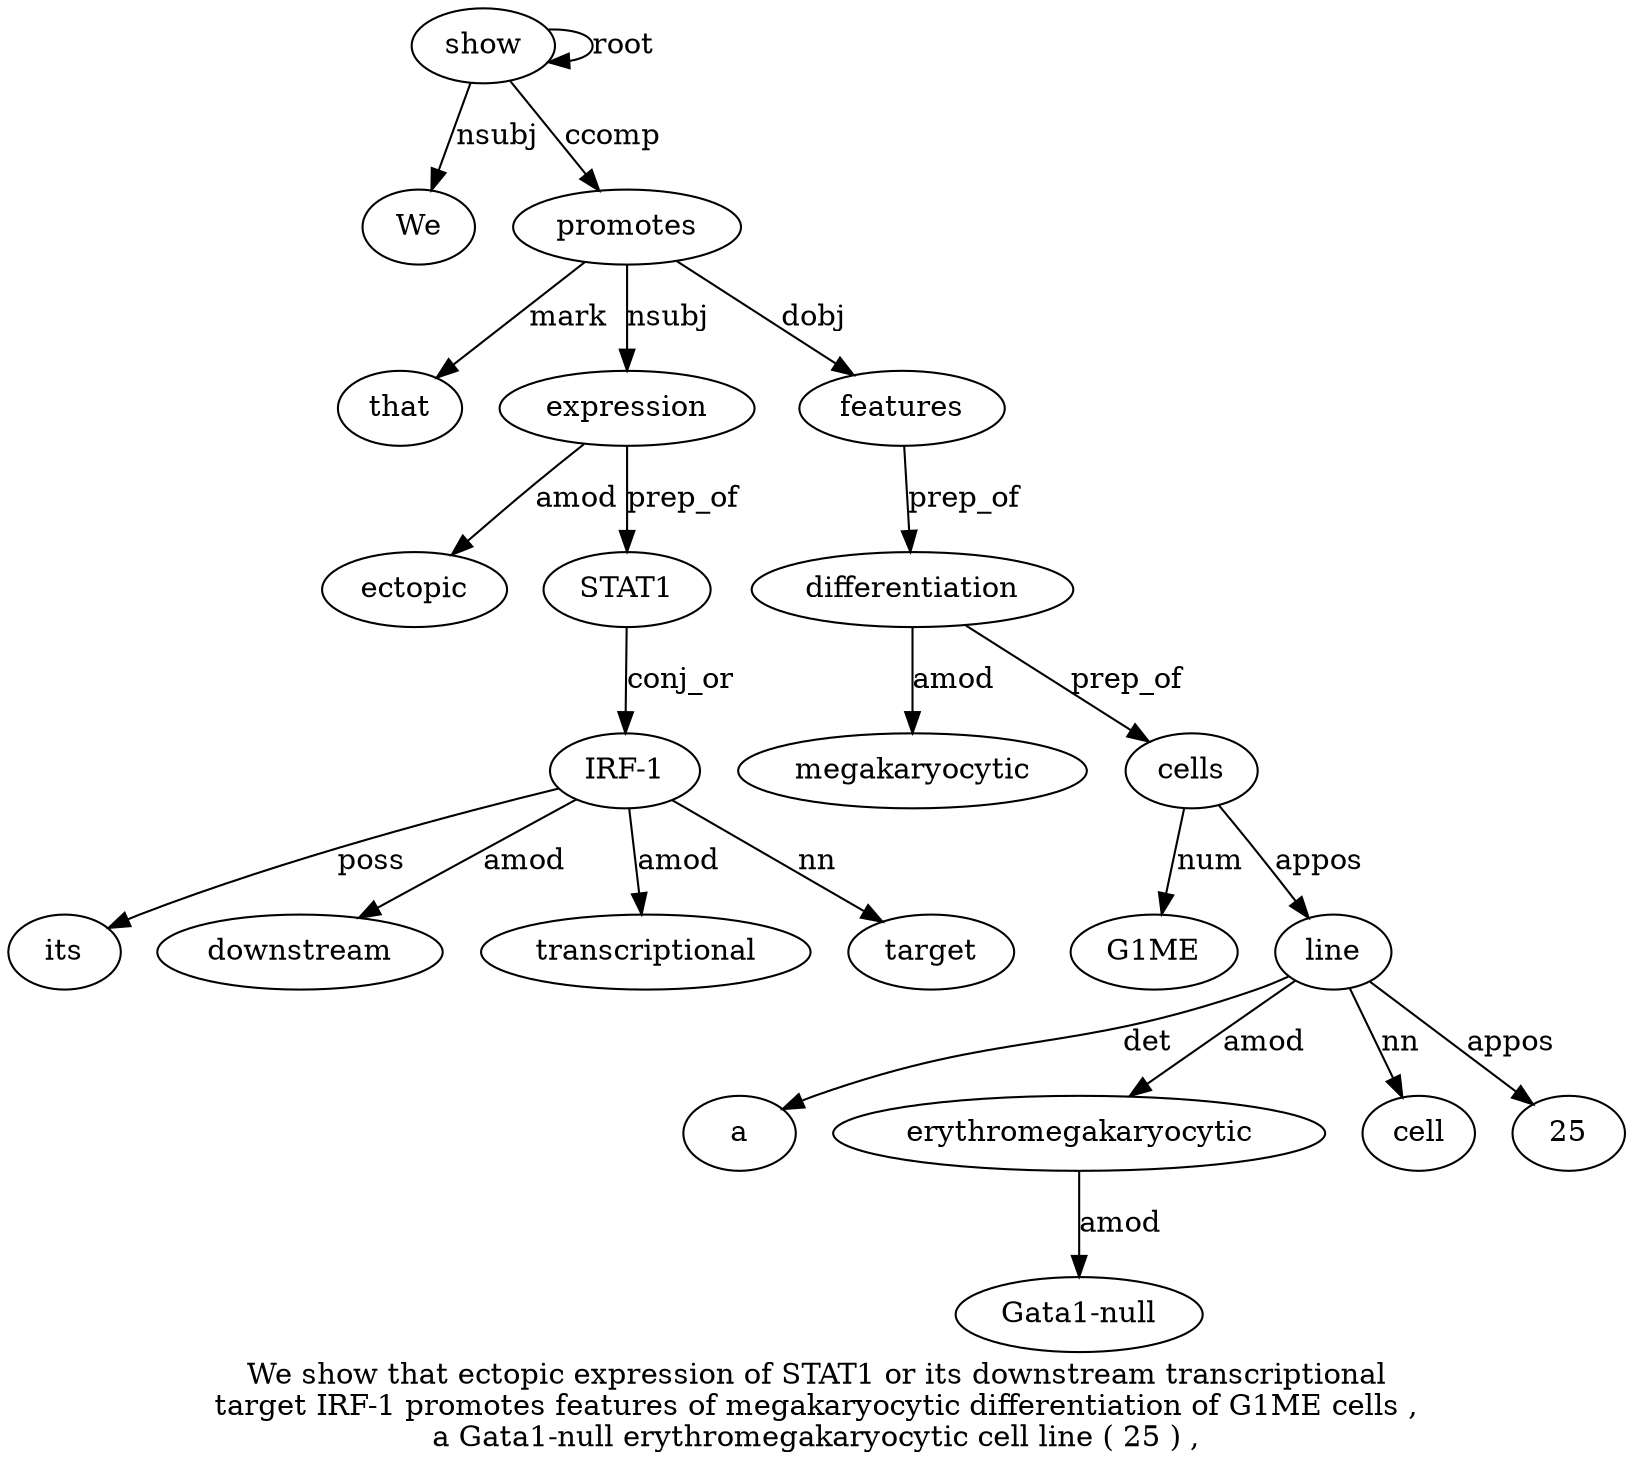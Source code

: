 digraph "We show that ectopic expression of STAT1 or its downstream transcriptional target IRF-1 promotes features of megakaryocytic differentiation of G1ME cells ,  a Gata1-null erythromegakaryocytic cell line ( 25 ) ," {
label="We show that ectopic expression of STAT1 or its downstream transcriptional
target IRF-1 promotes features of megakaryocytic differentiation of G1ME cells ,
a Gata1-null erythromegakaryocytic cell line ( 25 ) ,";
show2 [style=filled, fillcolor=white, label=show];
We1 [style=filled, fillcolor=white, label=We];
show2 -> We1  [label=nsubj];
show2 -> show2  [label=root];
promotes14 [style=filled, fillcolor=white, label=promotes];
that3 [style=filled, fillcolor=white, label=that];
promotes14 -> that3  [label=mark];
expression5 [style=filled, fillcolor=white, label=expression];
ectopic4 [style=filled, fillcolor=white, label=ectopic];
expression5 -> ectopic4  [label=amod];
promotes14 -> expression5  [label=nsubj];
STAT17 [style=filled, fillcolor=white, label=STAT1];
expression5 -> STAT17  [label=prep_of];
"IRF-13" [style=filled, fillcolor=white, label="IRF-1"];
its9 [style=filled, fillcolor=white, label=its];
"IRF-13" -> its9  [label=poss];
downstream10 [style=filled, fillcolor=white, label=downstream];
"IRF-13" -> downstream10  [label=amod];
transcriptional11 [style=filled, fillcolor=white, label=transcriptional];
"IRF-13" -> transcriptional11  [label=amod];
target12 [style=filled, fillcolor=white, label=target];
"IRF-13" -> target12  [label=nn];
STAT17 -> "IRF-13"  [label=conj_or];
show2 -> promotes14  [label=ccomp];
features15 [style=filled, fillcolor=white, label=features];
promotes14 -> features15  [label=dobj];
differentiation18 [style=filled, fillcolor=white, label=differentiation];
megakaryocytic17 [style=filled, fillcolor=white, label=megakaryocytic];
differentiation18 -> megakaryocytic17  [label=amod];
features15 -> differentiation18  [label=prep_of];
cells21 [style=filled, fillcolor=white, label=cells];
G1ME20 [style=filled, fillcolor=white, label=G1ME];
cells21 -> G1ME20  [label=num];
differentiation18 -> cells21  [label=prep_of];
line27 [style=filled, fillcolor=white, label=line];
a23 [style=filled, fillcolor=white, label=a];
line27 -> a23  [label=det];
erythromegakaryocytic25 [style=filled, fillcolor=white, label=erythromegakaryocytic];
"Gata1-null24" [style=filled, fillcolor=white, label="Gata1-null"];
erythromegakaryocytic25 -> "Gata1-null24"  [label=amod];
line27 -> erythromegakaryocytic25  [label=amod];
cell26 [style=filled, fillcolor=white, label=cell];
line27 -> cell26  [label=nn];
cells21 -> line27  [label=appos];
2529 [style=filled, fillcolor=white, label=25];
line27 -> 2529  [label=appos];
}
